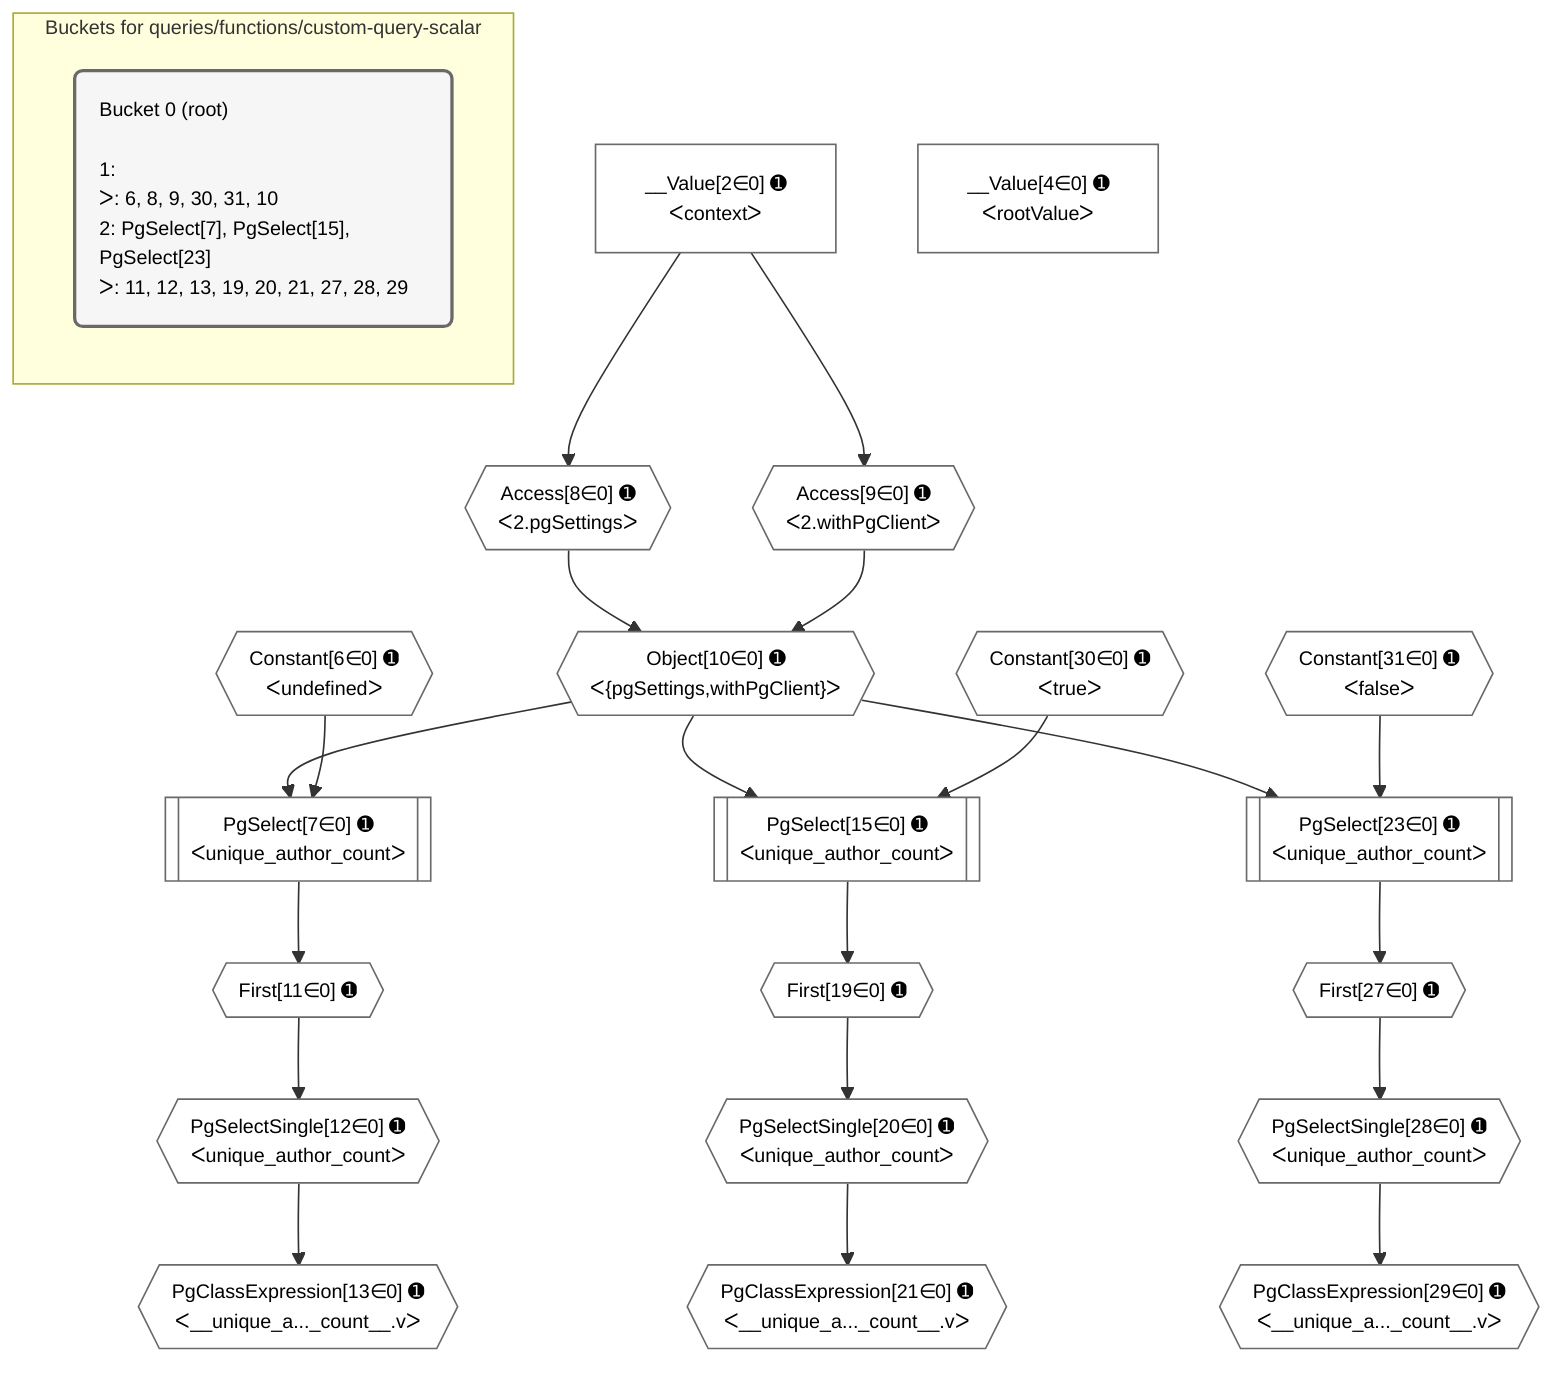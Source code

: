 %%{init: {'themeVariables': { 'fontSize': '12px'}}}%%
graph TD
    classDef path fill:#eee,stroke:#000,color:#000
    classDef plan fill:#fff,stroke-width:1px,color:#000
    classDef itemplan fill:#fff,stroke-width:2px,color:#000
    classDef unbatchedplan fill:#dff,stroke-width:1px,color:#000
    classDef sideeffectplan fill:#fcc,stroke-width:2px,color:#000
    classDef bucket fill:#f6f6f6,color:#000,stroke-width:2px,text-align:left


    %% plan dependencies
    PgSelect7[["PgSelect[7∈0] ➊<br />ᐸunique_author_countᐳ"]]:::plan
    Object10{{"Object[10∈0] ➊<br />ᐸ{pgSettings,withPgClient}ᐳ"}}:::plan
    Constant6{{"Constant[6∈0] ➊<br />ᐸundefinedᐳ"}}:::plan
    Object10 & Constant6 --> PgSelect7
    Access8{{"Access[8∈0] ➊<br />ᐸ2.pgSettingsᐳ"}}:::plan
    Access9{{"Access[9∈0] ➊<br />ᐸ2.withPgClientᐳ"}}:::plan
    Access8 & Access9 --> Object10
    PgSelect15[["PgSelect[15∈0] ➊<br />ᐸunique_author_countᐳ"]]:::plan
    Constant30{{"Constant[30∈0] ➊<br />ᐸtrueᐳ"}}:::plan
    Object10 & Constant30 --> PgSelect15
    PgSelect23[["PgSelect[23∈0] ➊<br />ᐸunique_author_countᐳ"]]:::plan
    Constant31{{"Constant[31∈0] ➊<br />ᐸfalseᐳ"}}:::plan
    Object10 & Constant31 --> PgSelect23
    __Value2["__Value[2∈0] ➊<br />ᐸcontextᐳ"]:::plan
    __Value2 --> Access8
    __Value2 --> Access9
    First11{{"First[11∈0] ➊"}}:::plan
    PgSelect7 --> First11
    PgSelectSingle12{{"PgSelectSingle[12∈0] ➊<br />ᐸunique_author_countᐳ"}}:::plan
    First11 --> PgSelectSingle12
    PgClassExpression13{{"PgClassExpression[13∈0] ➊<br />ᐸ__unique_a..._count__.vᐳ"}}:::plan
    PgSelectSingle12 --> PgClassExpression13
    First19{{"First[19∈0] ➊"}}:::plan
    PgSelect15 --> First19
    PgSelectSingle20{{"PgSelectSingle[20∈0] ➊<br />ᐸunique_author_countᐳ"}}:::plan
    First19 --> PgSelectSingle20
    PgClassExpression21{{"PgClassExpression[21∈0] ➊<br />ᐸ__unique_a..._count__.vᐳ"}}:::plan
    PgSelectSingle20 --> PgClassExpression21
    First27{{"First[27∈0] ➊"}}:::plan
    PgSelect23 --> First27
    PgSelectSingle28{{"PgSelectSingle[28∈0] ➊<br />ᐸunique_author_countᐳ"}}:::plan
    First27 --> PgSelectSingle28
    PgClassExpression29{{"PgClassExpression[29∈0] ➊<br />ᐸ__unique_a..._count__.vᐳ"}}:::plan
    PgSelectSingle28 --> PgClassExpression29
    __Value4["__Value[4∈0] ➊<br />ᐸrootValueᐳ"]:::plan

    %% define steps

    subgraph "Buckets for queries/functions/custom-query-scalar"
    Bucket0("Bucket 0 (root)<br /><br />1: <br />ᐳ: 6, 8, 9, 30, 31, 10<br />2: PgSelect[7], PgSelect[15], PgSelect[23]<br />ᐳ: 11, 12, 13, 19, 20, 21, 27, 28, 29"):::bucket
    classDef bucket0 stroke:#696969
    class Bucket0,__Value2,__Value4,Constant6,PgSelect7,Access8,Access9,Object10,First11,PgSelectSingle12,PgClassExpression13,PgSelect15,First19,PgSelectSingle20,PgClassExpression21,PgSelect23,First27,PgSelectSingle28,PgClassExpression29,Constant30,Constant31 bucket0
    end